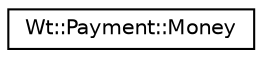 digraph "Graphical Class Hierarchy"
{
 // LATEX_PDF_SIZE
  edge [fontname="Helvetica",fontsize="10",labelfontname="Helvetica",labelfontsize="10"];
  node [fontname="Helvetica",fontsize="10",shape=record];
  rankdir="LR";
  Node0 [label="Wt::Payment::Money",height=0.2,width=0.4,color="black", fillcolor="white", style="filled",URL="$classWt_1_1Payment_1_1Money.html",tooltip="A value class which describes a monetary value."];
}
